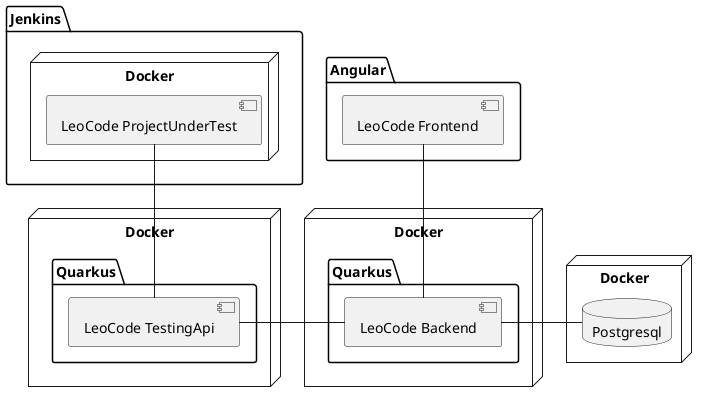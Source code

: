 @startuml

node "Docker" as Docker2{
    database "Postgresql"
}
node "Docker" as Docker1{
    package "Quarkus" as Quarkus1{
        [LeoCode Backend]
    }
}

node "Docker" as Docker3{
    package "Quarkus" as Quarkus2{
        [LeoCode TestingApi]
    }
}

package "Jenkins" {
    node "Docker" as Docker4{
        [LeoCode ProjectUnderTest]
    }
}

package "Angular" {
    [LeoCode Frontend]
}

[LeoCode TestingApi] - [LeoCode Backend]
[LeoCode Backend] - Postgresql
[LeoCode Backend] -up- [LeoCode Frontend]
[LeoCode TestingApi] -up- [LeoCode ProjectUnderTest]
@enduml